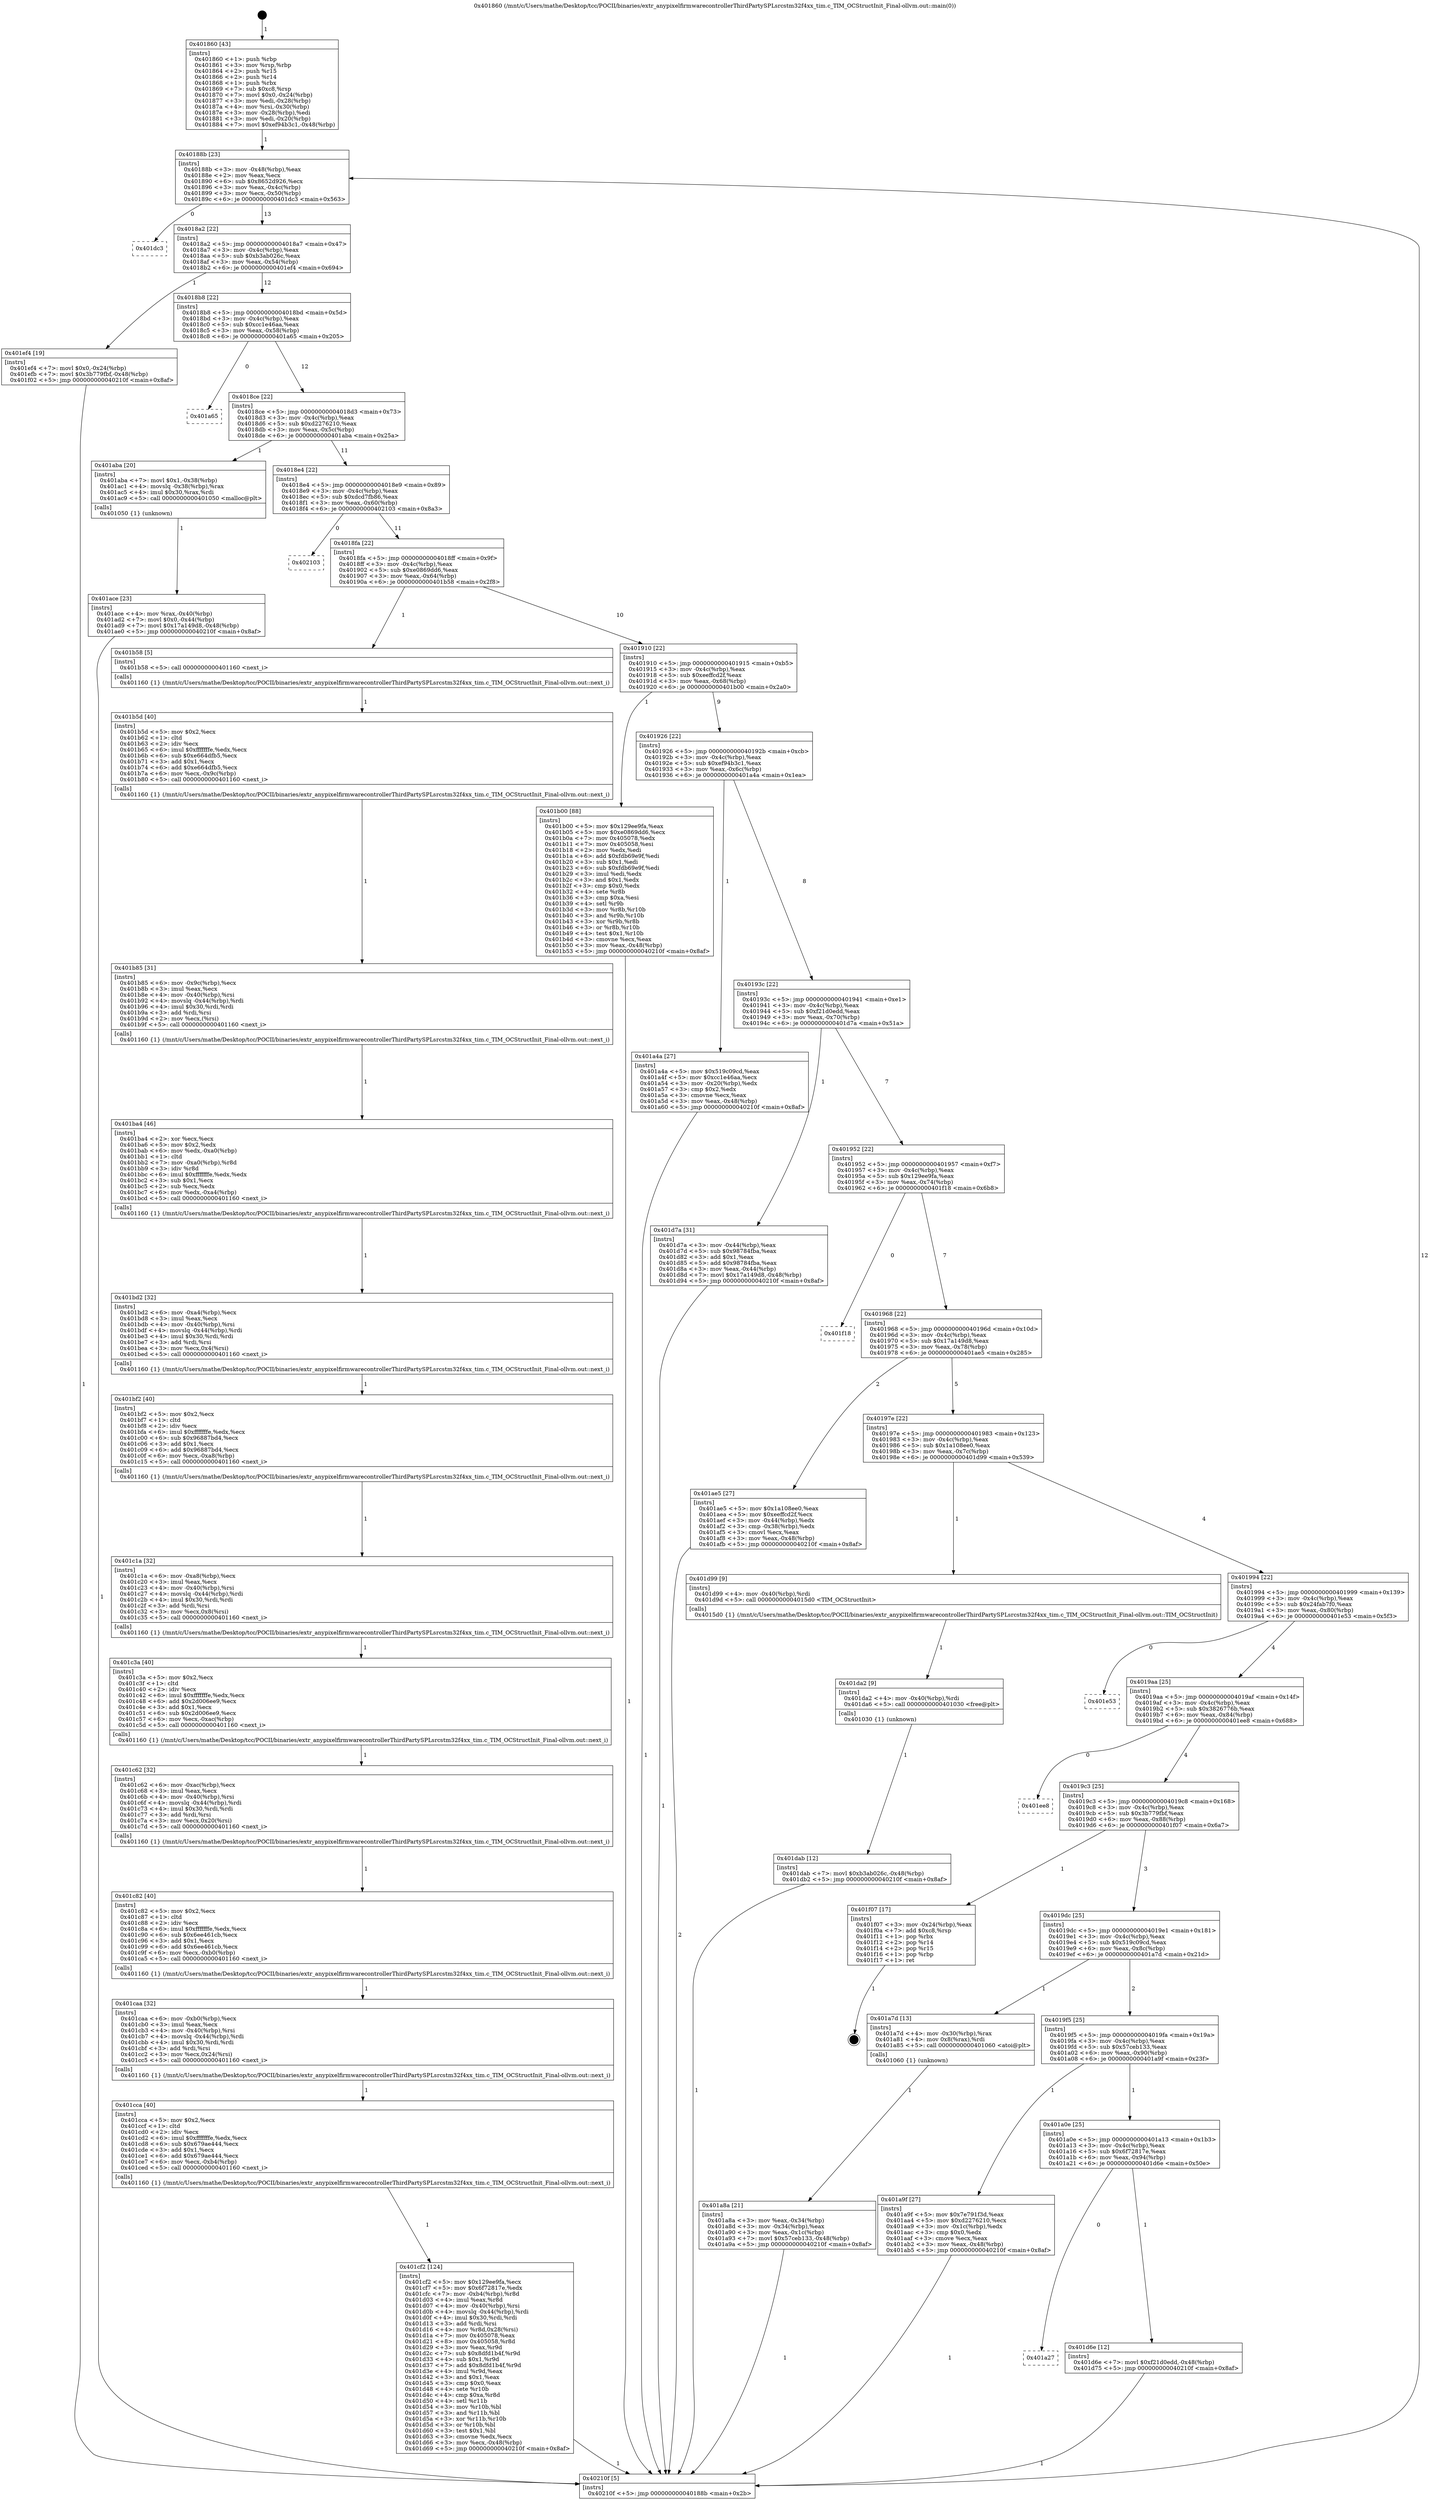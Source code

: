 digraph "0x401860" {
  label = "0x401860 (/mnt/c/Users/mathe/Desktop/tcc/POCII/binaries/extr_anypixelfirmwarecontrollerThirdPartySPLsrcstm32f4xx_tim.c_TIM_OCStructInit_Final-ollvm.out::main(0))"
  labelloc = "t"
  node[shape=record]

  Entry [label="",width=0.3,height=0.3,shape=circle,fillcolor=black,style=filled]
  "0x40188b" [label="{
     0x40188b [23]\l
     | [instrs]\l
     &nbsp;&nbsp;0x40188b \<+3\>: mov -0x48(%rbp),%eax\l
     &nbsp;&nbsp;0x40188e \<+2\>: mov %eax,%ecx\l
     &nbsp;&nbsp;0x401890 \<+6\>: sub $0x8652d926,%ecx\l
     &nbsp;&nbsp;0x401896 \<+3\>: mov %eax,-0x4c(%rbp)\l
     &nbsp;&nbsp;0x401899 \<+3\>: mov %ecx,-0x50(%rbp)\l
     &nbsp;&nbsp;0x40189c \<+6\>: je 0000000000401dc3 \<main+0x563\>\l
  }"]
  "0x401dc3" [label="{
     0x401dc3\l
  }", style=dashed]
  "0x4018a2" [label="{
     0x4018a2 [22]\l
     | [instrs]\l
     &nbsp;&nbsp;0x4018a2 \<+5\>: jmp 00000000004018a7 \<main+0x47\>\l
     &nbsp;&nbsp;0x4018a7 \<+3\>: mov -0x4c(%rbp),%eax\l
     &nbsp;&nbsp;0x4018aa \<+5\>: sub $0xb3ab026c,%eax\l
     &nbsp;&nbsp;0x4018af \<+3\>: mov %eax,-0x54(%rbp)\l
     &nbsp;&nbsp;0x4018b2 \<+6\>: je 0000000000401ef4 \<main+0x694\>\l
  }"]
  Exit [label="",width=0.3,height=0.3,shape=circle,fillcolor=black,style=filled,peripheries=2]
  "0x401ef4" [label="{
     0x401ef4 [19]\l
     | [instrs]\l
     &nbsp;&nbsp;0x401ef4 \<+7\>: movl $0x0,-0x24(%rbp)\l
     &nbsp;&nbsp;0x401efb \<+7\>: movl $0x3b779fbf,-0x48(%rbp)\l
     &nbsp;&nbsp;0x401f02 \<+5\>: jmp 000000000040210f \<main+0x8af\>\l
  }"]
  "0x4018b8" [label="{
     0x4018b8 [22]\l
     | [instrs]\l
     &nbsp;&nbsp;0x4018b8 \<+5\>: jmp 00000000004018bd \<main+0x5d\>\l
     &nbsp;&nbsp;0x4018bd \<+3\>: mov -0x4c(%rbp),%eax\l
     &nbsp;&nbsp;0x4018c0 \<+5\>: sub $0xcc1e46aa,%eax\l
     &nbsp;&nbsp;0x4018c5 \<+3\>: mov %eax,-0x58(%rbp)\l
     &nbsp;&nbsp;0x4018c8 \<+6\>: je 0000000000401a65 \<main+0x205\>\l
  }"]
  "0x401dab" [label="{
     0x401dab [12]\l
     | [instrs]\l
     &nbsp;&nbsp;0x401dab \<+7\>: movl $0xb3ab026c,-0x48(%rbp)\l
     &nbsp;&nbsp;0x401db2 \<+5\>: jmp 000000000040210f \<main+0x8af\>\l
  }"]
  "0x401a65" [label="{
     0x401a65\l
  }", style=dashed]
  "0x4018ce" [label="{
     0x4018ce [22]\l
     | [instrs]\l
     &nbsp;&nbsp;0x4018ce \<+5\>: jmp 00000000004018d3 \<main+0x73\>\l
     &nbsp;&nbsp;0x4018d3 \<+3\>: mov -0x4c(%rbp),%eax\l
     &nbsp;&nbsp;0x4018d6 \<+5\>: sub $0xd2276210,%eax\l
     &nbsp;&nbsp;0x4018db \<+3\>: mov %eax,-0x5c(%rbp)\l
     &nbsp;&nbsp;0x4018de \<+6\>: je 0000000000401aba \<main+0x25a\>\l
  }"]
  "0x401da2" [label="{
     0x401da2 [9]\l
     | [instrs]\l
     &nbsp;&nbsp;0x401da2 \<+4\>: mov -0x40(%rbp),%rdi\l
     &nbsp;&nbsp;0x401da6 \<+5\>: call 0000000000401030 \<free@plt\>\l
     | [calls]\l
     &nbsp;&nbsp;0x401030 \{1\} (unknown)\l
  }"]
  "0x401aba" [label="{
     0x401aba [20]\l
     | [instrs]\l
     &nbsp;&nbsp;0x401aba \<+7\>: movl $0x1,-0x38(%rbp)\l
     &nbsp;&nbsp;0x401ac1 \<+4\>: movslq -0x38(%rbp),%rax\l
     &nbsp;&nbsp;0x401ac5 \<+4\>: imul $0x30,%rax,%rdi\l
     &nbsp;&nbsp;0x401ac9 \<+5\>: call 0000000000401050 \<malloc@plt\>\l
     | [calls]\l
     &nbsp;&nbsp;0x401050 \{1\} (unknown)\l
  }"]
  "0x4018e4" [label="{
     0x4018e4 [22]\l
     | [instrs]\l
     &nbsp;&nbsp;0x4018e4 \<+5\>: jmp 00000000004018e9 \<main+0x89\>\l
     &nbsp;&nbsp;0x4018e9 \<+3\>: mov -0x4c(%rbp),%eax\l
     &nbsp;&nbsp;0x4018ec \<+5\>: sub $0xdcd7fb86,%eax\l
     &nbsp;&nbsp;0x4018f1 \<+3\>: mov %eax,-0x60(%rbp)\l
     &nbsp;&nbsp;0x4018f4 \<+6\>: je 0000000000402103 \<main+0x8a3\>\l
  }"]
  "0x401a27" [label="{
     0x401a27\l
  }", style=dashed]
  "0x402103" [label="{
     0x402103\l
  }", style=dashed]
  "0x4018fa" [label="{
     0x4018fa [22]\l
     | [instrs]\l
     &nbsp;&nbsp;0x4018fa \<+5\>: jmp 00000000004018ff \<main+0x9f\>\l
     &nbsp;&nbsp;0x4018ff \<+3\>: mov -0x4c(%rbp),%eax\l
     &nbsp;&nbsp;0x401902 \<+5\>: sub $0xe0869dd6,%eax\l
     &nbsp;&nbsp;0x401907 \<+3\>: mov %eax,-0x64(%rbp)\l
     &nbsp;&nbsp;0x40190a \<+6\>: je 0000000000401b58 \<main+0x2f8\>\l
  }"]
  "0x401d6e" [label="{
     0x401d6e [12]\l
     | [instrs]\l
     &nbsp;&nbsp;0x401d6e \<+7\>: movl $0xf21d0edd,-0x48(%rbp)\l
     &nbsp;&nbsp;0x401d75 \<+5\>: jmp 000000000040210f \<main+0x8af\>\l
  }"]
  "0x401b58" [label="{
     0x401b58 [5]\l
     | [instrs]\l
     &nbsp;&nbsp;0x401b58 \<+5\>: call 0000000000401160 \<next_i\>\l
     | [calls]\l
     &nbsp;&nbsp;0x401160 \{1\} (/mnt/c/Users/mathe/Desktop/tcc/POCII/binaries/extr_anypixelfirmwarecontrollerThirdPartySPLsrcstm32f4xx_tim.c_TIM_OCStructInit_Final-ollvm.out::next_i)\l
  }"]
  "0x401910" [label="{
     0x401910 [22]\l
     | [instrs]\l
     &nbsp;&nbsp;0x401910 \<+5\>: jmp 0000000000401915 \<main+0xb5\>\l
     &nbsp;&nbsp;0x401915 \<+3\>: mov -0x4c(%rbp),%eax\l
     &nbsp;&nbsp;0x401918 \<+5\>: sub $0xeeffcd2f,%eax\l
     &nbsp;&nbsp;0x40191d \<+3\>: mov %eax,-0x68(%rbp)\l
     &nbsp;&nbsp;0x401920 \<+6\>: je 0000000000401b00 \<main+0x2a0\>\l
  }"]
  "0x401cf2" [label="{
     0x401cf2 [124]\l
     | [instrs]\l
     &nbsp;&nbsp;0x401cf2 \<+5\>: mov $0x129ee9fa,%ecx\l
     &nbsp;&nbsp;0x401cf7 \<+5\>: mov $0x6f72817e,%edx\l
     &nbsp;&nbsp;0x401cfc \<+7\>: mov -0xb4(%rbp),%r8d\l
     &nbsp;&nbsp;0x401d03 \<+4\>: imul %eax,%r8d\l
     &nbsp;&nbsp;0x401d07 \<+4\>: mov -0x40(%rbp),%rsi\l
     &nbsp;&nbsp;0x401d0b \<+4\>: movslq -0x44(%rbp),%rdi\l
     &nbsp;&nbsp;0x401d0f \<+4\>: imul $0x30,%rdi,%rdi\l
     &nbsp;&nbsp;0x401d13 \<+3\>: add %rdi,%rsi\l
     &nbsp;&nbsp;0x401d16 \<+4\>: mov %r8d,0x28(%rsi)\l
     &nbsp;&nbsp;0x401d1a \<+7\>: mov 0x405078,%eax\l
     &nbsp;&nbsp;0x401d21 \<+8\>: mov 0x405058,%r8d\l
     &nbsp;&nbsp;0x401d29 \<+3\>: mov %eax,%r9d\l
     &nbsp;&nbsp;0x401d2c \<+7\>: sub $0x8dfd1b4f,%r9d\l
     &nbsp;&nbsp;0x401d33 \<+4\>: sub $0x1,%r9d\l
     &nbsp;&nbsp;0x401d37 \<+7\>: add $0x8dfd1b4f,%r9d\l
     &nbsp;&nbsp;0x401d3e \<+4\>: imul %r9d,%eax\l
     &nbsp;&nbsp;0x401d42 \<+3\>: and $0x1,%eax\l
     &nbsp;&nbsp;0x401d45 \<+3\>: cmp $0x0,%eax\l
     &nbsp;&nbsp;0x401d48 \<+4\>: sete %r10b\l
     &nbsp;&nbsp;0x401d4c \<+4\>: cmp $0xa,%r8d\l
     &nbsp;&nbsp;0x401d50 \<+4\>: setl %r11b\l
     &nbsp;&nbsp;0x401d54 \<+3\>: mov %r10b,%bl\l
     &nbsp;&nbsp;0x401d57 \<+3\>: and %r11b,%bl\l
     &nbsp;&nbsp;0x401d5a \<+3\>: xor %r11b,%r10b\l
     &nbsp;&nbsp;0x401d5d \<+3\>: or %r10b,%bl\l
     &nbsp;&nbsp;0x401d60 \<+3\>: test $0x1,%bl\l
     &nbsp;&nbsp;0x401d63 \<+3\>: cmovne %edx,%ecx\l
     &nbsp;&nbsp;0x401d66 \<+3\>: mov %ecx,-0x48(%rbp)\l
     &nbsp;&nbsp;0x401d69 \<+5\>: jmp 000000000040210f \<main+0x8af\>\l
  }"]
  "0x401b00" [label="{
     0x401b00 [88]\l
     | [instrs]\l
     &nbsp;&nbsp;0x401b00 \<+5\>: mov $0x129ee9fa,%eax\l
     &nbsp;&nbsp;0x401b05 \<+5\>: mov $0xe0869dd6,%ecx\l
     &nbsp;&nbsp;0x401b0a \<+7\>: mov 0x405078,%edx\l
     &nbsp;&nbsp;0x401b11 \<+7\>: mov 0x405058,%esi\l
     &nbsp;&nbsp;0x401b18 \<+2\>: mov %edx,%edi\l
     &nbsp;&nbsp;0x401b1a \<+6\>: add $0xfdb69e9f,%edi\l
     &nbsp;&nbsp;0x401b20 \<+3\>: sub $0x1,%edi\l
     &nbsp;&nbsp;0x401b23 \<+6\>: sub $0xfdb69e9f,%edi\l
     &nbsp;&nbsp;0x401b29 \<+3\>: imul %edi,%edx\l
     &nbsp;&nbsp;0x401b2c \<+3\>: and $0x1,%edx\l
     &nbsp;&nbsp;0x401b2f \<+3\>: cmp $0x0,%edx\l
     &nbsp;&nbsp;0x401b32 \<+4\>: sete %r8b\l
     &nbsp;&nbsp;0x401b36 \<+3\>: cmp $0xa,%esi\l
     &nbsp;&nbsp;0x401b39 \<+4\>: setl %r9b\l
     &nbsp;&nbsp;0x401b3d \<+3\>: mov %r8b,%r10b\l
     &nbsp;&nbsp;0x401b40 \<+3\>: and %r9b,%r10b\l
     &nbsp;&nbsp;0x401b43 \<+3\>: xor %r9b,%r8b\l
     &nbsp;&nbsp;0x401b46 \<+3\>: or %r8b,%r10b\l
     &nbsp;&nbsp;0x401b49 \<+4\>: test $0x1,%r10b\l
     &nbsp;&nbsp;0x401b4d \<+3\>: cmovne %ecx,%eax\l
     &nbsp;&nbsp;0x401b50 \<+3\>: mov %eax,-0x48(%rbp)\l
     &nbsp;&nbsp;0x401b53 \<+5\>: jmp 000000000040210f \<main+0x8af\>\l
  }"]
  "0x401926" [label="{
     0x401926 [22]\l
     | [instrs]\l
     &nbsp;&nbsp;0x401926 \<+5\>: jmp 000000000040192b \<main+0xcb\>\l
     &nbsp;&nbsp;0x40192b \<+3\>: mov -0x4c(%rbp),%eax\l
     &nbsp;&nbsp;0x40192e \<+5\>: sub $0xef94b3c1,%eax\l
     &nbsp;&nbsp;0x401933 \<+3\>: mov %eax,-0x6c(%rbp)\l
     &nbsp;&nbsp;0x401936 \<+6\>: je 0000000000401a4a \<main+0x1ea\>\l
  }"]
  "0x401cca" [label="{
     0x401cca [40]\l
     | [instrs]\l
     &nbsp;&nbsp;0x401cca \<+5\>: mov $0x2,%ecx\l
     &nbsp;&nbsp;0x401ccf \<+1\>: cltd\l
     &nbsp;&nbsp;0x401cd0 \<+2\>: idiv %ecx\l
     &nbsp;&nbsp;0x401cd2 \<+6\>: imul $0xfffffffe,%edx,%ecx\l
     &nbsp;&nbsp;0x401cd8 \<+6\>: sub $0x679ae444,%ecx\l
     &nbsp;&nbsp;0x401cde \<+3\>: add $0x1,%ecx\l
     &nbsp;&nbsp;0x401ce1 \<+6\>: add $0x679ae444,%ecx\l
     &nbsp;&nbsp;0x401ce7 \<+6\>: mov %ecx,-0xb4(%rbp)\l
     &nbsp;&nbsp;0x401ced \<+5\>: call 0000000000401160 \<next_i\>\l
     | [calls]\l
     &nbsp;&nbsp;0x401160 \{1\} (/mnt/c/Users/mathe/Desktop/tcc/POCII/binaries/extr_anypixelfirmwarecontrollerThirdPartySPLsrcstm32f4xx_tim.c_TIM_OCStructInit_Final-ollvm.out::next_i)\l
  }"]
  "0x401a4a" [label="{
     0x401a4a [27]\l
     | [instrs]\l
     &nbsp;&nbsp;0x401a4a \<+5\>: mov $0x519c09cd,%eax\l
     &nbsp;&nbsp;0x401a4f \<+5\>: mov $0xcc1e46aa,%ecx\l
     &nbsp;&nbsp;0x401a54 \<+3\>: mov -0x20(%rbp),%edx\l
     &nbsp;&nbsp;0x401a57 \<+3\>: cmp $0x2,%edx\l
     &nbsp;&nbsp;0x401a5a \<+3\>: cmovne %ecx,%eax\l
     &nbsp;&nbsp;0x401a5d \<+3\>: mov %eax,-0x48(%rbp)\l
     &nbsp;&nbsp;0x401a60 \<+5\>: jmp 000000000040210f \<main+0x8af\>\l
  }"]
  "0x40193c" [label="{
     0x40193c [22]\l
     | [instrs]\l
     &nbsp;&nbsp;0x40193c \<+5\>: jmp 0000000000401941 \<main+0xe1\>\l
     &nbsp;&nbsp;0x401941 \<+3\>: mov -0x4c(%rbp),%eax\l
     &nbsp;&nbsp;0x401944 \<+5\>: sub $0xf21d0edd,%eax\l
     &nbsp;&nbsp;0x401949 \<+3\>: mov %eax,-0x70(%rbp)\l
     &nbsp;&nbsp;0x40194c \<+6\>: je 0000000000401d7a \<main+0x51a\>\l
  }"]
  "0x40210f" [label="{
     0x40210f [5]\l
     | [instrs]\l
     &nbsp;&nbsp;0x40210f \<+5\>: jmp 000000000040188b \<main+0x2b\>\l
  }"]
  "0x401860" [label="{
     0x401860 [43]\l
     | [instrs]\l
     &nbsp;&nbsp;0x401860 \<+1\>: push %rbp\l
     &nbsp;&nbsp;0x401861 \<+3\>: mov %rsp,%rbp\l
     &nbsp;&nbsp;0x401864 \<+2\>: push %r15\l
     &nbsp;&nbsp;0x401866 \<+2\>: push %r14\l
     &nbsp;&nbsp;0x401868 \<+1\>: push %rbx\l
     &nbsp;&nbsp;0x401869 \<+7\>: sub $0xc8,%rsp\l
     &nbsp;&nbsp;0x401870 \<+7\>: movl $0x0,-0x24(%rbp)\l
     &nbsp;&nbsp;0x401877 \<+3\>: mov %edi,-0x28(%rbp)\l
     &nbsp;&nbsp;0x40187a \<+4\>: mov %rsi,-0x30(%rbp)\l
     &nbsp;&nbsp;0x40187e \<+3\>: mov -0x28(%rbp),%edi\l
     &nbsp;&nbsp;0x401881 \<+3\>: mov %edi,-0x20(%rbp)\l
     &nbsp;&nbsp;0x401884 \<+7\>: movl $0xef94b3c1,-0x48(%rbp)\l
  }"]
  "0x401caa" [label="{
     0x401caa [32]\l
     | [instrs]\l
     &nbsp;&nbsp;0x401caa \<+6\>: mov -0xb0(%rbp),%ecx\l
     &nbsp;&nbsp;0x401cb0 \<+3\>: imul %eax,%ecx\l
     &nbsp;&nbsp;0x401cb3 \<+4\>: mov -0x40(%rbp),%rsi\l
     &nbsp;&nbsp;0x401cb7 \<+4\>: movslq -0x44(%rbp),%rdi\l
     &nbsp;&nbsp;0x401cbb \<+4\>: imul $0x30,%rdi,%rdi\l
     &nbsp;&nbsp;0x401cbf \<+3\>: add %rdi,%rsi\l
     &nbsp;&nbsp;0x401cc2 \<+3\>: mov %ecx,0x24(%rsi)\l
     &nbsp;&nbsp;0x401cc5 \<+5\>: call 0000000000401160 \<next_i\>\l
     | [calls]\l
     &nbsp;&nbsp;0x401160 \{1\} (/mnt/c/Users/mathe/Desktop/tcc/POCII/binaries/extr_anypixelfirmwarecontrollerThirdPartySPLsrcstm32f4xx_tim.c_TIM_OCStructInit_Final-ollvm.out::next_i)\l
  }"]
  "0x401d7a" [label="{
     0x401d7a [31]\l
     | [instrs]\l
     &nbsp;&nbsp;0x401d7a \<+3\>: mov -0x44(%rbp),%eax\l
     &nbsp;&nbsp;0x401d7d \<+5\>: sub $0x98784fba,%eax\l
     &nbsp;&nbsp;0x401d82 \<+3\>: add $0x1,%eax\l
     &nbsp;&nbsp;0x401d85 \<+5\>: add $0x98784fba,%eax\l
     &nbsp;&nbsp;0x401d8a \<+3\>: mov %eax,-0x44(%rbp)\l
     &nbsp;&nbsp;0x401d8d \<+7\>: movl $0x17a149d8,-0x48(%rbp)\l
     &nbsp;&nbsp;0x401d94 \<+5\>: jmp 000000000040210f \<main+0x8af\>\l
  }"]
  "0x401952" [label="{
     0x401952 [22]\l
     | [instrs]\l
     &nbsp;&nbsp;0x401952 \<+5\>: jmp 0000000000401957 \<main+0xf7\>\l
     &nbsp;&nbsp;0x401957 \<+3\>: mov -0x4c(%rbp),%eax\l
     &nbsp;&nbsp;0x40195a \<+5\>: sub $0x129ee9fa,%eax\l
     &nbsp;&nbsp;0x40195f \<+3\>: mov %eax,-0x74(%rbp)\l
     &nbsp;&nbsp;0x401962 \<+6\>: je 0000000000401f18 \<main+0x6b8\>\l
  }"]
  "0x401c82" [label="{
     0x401c82 [40]\l
     | [instrs]\l
     &nbsp;&nbsp;0x401c82 \<+5\>: mov $0x2,%ecx\l
     &nbsp;&nbsp;0x401c87 \<+1\>: cltd\l
     &nbsp;&nbsp;0x401c88 \<+2\>: idiv %ecx\l
     &nbsp;&nbsp;0x401c8a \<+6\>: imul $0xfffffffe,%edx,%ecx\l
     &nbsp;&nbsp;0x401c90 \<+6\>: sub $0x6ee461cb,%ecx\l
     &nbsp;&nbsp;0x401c96 \<+3\>: add $0x1,%ecx\l
     &nbsp;&nbsp;0x401c99 \<+6\>: add $0x6ee461cb,%ecx\l
     &nbsp;&nbsp;0x401c9f \<+6\>: mov %ecx,-0xb0(%rbp)\l
     &nbsp;&nbsp;0x401ca5 \<+5\>: call 0000000000401160 \<next_i\>\l
     | [calls]\l
     &nbsp;&nbsp;0x401160 \{1\} (/mnt/c/Users/mathe/Desktop/tcc/POCII/binaries/extr_anypixelfirmwarecontrollerThirdPartySPLsrcstm32f4xx_tim.c_TIM_OCStructInit_Final-ollvm.out::next_i)\l
  }"]
  "0x401f18" [label="{
     0x401f18\l
  }", style=dashed]
  "0x401968" [label="{
     0x401968 [22]\l
     | [instrs]\l
     &nbsp;&nbsp;0x401968 \<+5\>: jmp 000000000040196d \<main+0x10d\>\l
     &nbsp;&nbsp;0x40196d \<+3\>: mov -0x4c(%rbp),%eax\l
     &nbsp;&nbsp;0x401970 \<+5\>: sub $0x17a149d8,%eax\l
     &nbsp;&nbsp;0x401975 \<+3\>: mov %eax,-0x78(%rbp)\l
     &nbsp;&nbsp;0x401978 \<+6\>: je 0000000000401ae5 \<main+0x285\>\l
  }"]
  "0x401c62" [label="{
     0x401c62 [32]\l
     | [instrs]\l
     &nbsp;&nbsp;0x401c62 \<+6\>: mov -0xac(%rbp),%ecx\l
     &nbsp;&nbsp;0x401c68 \<+3\>: imul %eax,%ecx\l
     &nbsp;&nbsp;0x401c6b \<+4\>: mov -0x40(%rbp),%rsi\l
     &nbsp;&nbsp;0x401c6f \<+4\>: movslq -0x44(%rbp),%rdi\l
     &nbsp;&nbsp;0x401c73 \<+4\>: imul $0x30,%rdi,%rdi\l
     &nbsp;&nbsp;0x401c77 \<+3\>: add %rdi,%rsi\l
     &nbsp;&nbsp;0x401c7a \<+3\>: mov %ecx,0x20(%rsi)\l
     &nbsp;&nbsp;0x401c7d \<+5\>: call 0000000000401160 \<next_i\>\l
     | [calls]\l
     &nbsp;&nbsp;0x401160 \{1\} (/mnt/c/Users/mathe/Desktop/tcc/POCII/binaries/extr_anypixelfirmwarecontrollerThirdPartySPLsrcstm32f4xx_tim.c_TIM_OCStructInit_Final-ollvm.out::next_i)\l
  }"]
  "0x401ae5" [label="{
     0x401ae5 [27]\l
     | [instrs]\l
     &nbsp;&nbsp;0x401ae5 \<+5\>: mov $0x1a108ee0,%eax\l
     &nbsp;&nbsp;0x401aea \<+5\>: mov $0xeeffcd2f,%ecx\l
     &nbsp;&nbsp;0x401aef \<+3\>: mov -0x44(%rbp),%edx\l
     &nbsp;&nbsp;0x401af2 \<+3\>: cmp -0x38(%rbp),%edx\l
     &nbsp;&nbsp;0x401af5 \<+3\>: cmovl %ecx,%eax\l
     &nbsp;&nbsp;0x401af8 \<+3\>: mov %eax,-0x48(%rbp)\l
     &nbsp;&nbsp;0x401afb \<+5\>: jmp 000000000040210f \<main+0x8af\>\l
  }"]
  "0x40197e" [label="{
     0x40197e [22]\l
     | [instrs]\l
     &nbsp;&nbsp;0x40197e \<+5\>: jmp 0000000000401983 \<main+0x123\>\l
     &nbsp;&nbsp;0x401983 \<+3\>: mov -0x4c(%rbp),%eax\l
     &nbsp;&nbsp;0x401986 \<+5\>: sub $0x1a108ee0,%eax\l
     &nbsp;&nbsp;0x40198b \<+3\>: mov %eax,-0x7c(%rbp)\l
     &nbsp;&nbsp;0x40198e \<+6\>: je 0000000000401d99 \<main+0x539\>\l
  }"]
  "0x401c3a" [label="{
     0x401c3a [40]\l
     | [instrs]\l
     &nbsp;&nbsp;0x401c3a \<+5\>: mov $0x2,%ecx\l
     &nbsp;&nbsp;0x401c3f \<+1\>: cltd\l
     &nbsp;&nbsp;0x401c40 \<+2\>: idiv %ecx\l
     &nbsp;&nbsp;0x401c42 \<+6\>: imul $0xfffffffe,%edx,%ecx\l
     &nbsp;&nbsp;0x401c48 \<+6\>: add $0x2d006ee9,%ecx\l
     &nbsp;&nbsp;0x401c4e \<+3\>: add $0x1,%ecx\l
     &nbsp;&nbsp;0x401c51 \<+6\>: sub $0x2d006ee9,%ecx\l
     &nbsp;&nbsp;0x401c57 \<+6\>: mov %ecx,-0xac(%rbp)\l
     &nbsp;&nbsp;0x401c5d \<+5\>: call 0000000000401160 \<next_i\>\l
     | [calls]\l
     &nbsp;&nbsp;0x401160 \{1\} (/mnt/c/Users/mathe/Desktop/tcc/POCII/binaries/extr_anypixelfirmwarecontrollerThirdPartySPLsrcstm32f4xx_tim.c_TIM_OCStructInit_Final-ollvm.out::next_i)\l
  }"]
  "0x401d99" [label="{
     0x401d99 [9]\l
     | [instrs]\l
     &nbsp;&nbsp;0x401d99 \<+4\>: mov -0x40(%rbp),%rdi\l
     &nbsp;&nbsp;0x401d9d \<+5\>: call 00000000004015d0 \<TIM_OCStructInit\>\l
     | [calls]\l
     &nbsp;&nbsp;0x4015d0 \{1\} (/mnt/c/Users/mathe/Desktop/tcc/POCII/binaries/extr_anypixelfirmwarecontrollerThirdPartySPLsrcstm32f4xx_tim.c_TIM_OCStructInit_Final-ollvm.out::TIM_OCStructInit)\l
  }"]
  "0x401994" [label="{
     0x401994 [22]\l
     | [instrs]\l
     &nbsp;&nbsp;0x401994 \<+5\>: jmp 0000000000401999 \<main+0x139\>\l
     &nbsp;&nbsp;0x401999 \<+3\>: mov -0x4c(%rbp),%eax\l
     &nbsp;&nbsp;0x40199c \<+5\>: sub $0x24fab7f0,%eax\l
     &nbsp;&nbsp;0x4019a1 \<+3\>: mov %eax,-0x80(%rbp)\l
     &nbsp;&nbsp;0x4019a4 \<+6\>: je 0000000000401e53 \<main+0x5f3\>\l
  }"]
  "0x401c1a" [label="{
     0x401c1a [32]\l
     | [instrs]\l
     &nbsp;&nbsp;0x401c1a \<+6\>: mov -0xa8(%rbp),%ecx\l
     &nbsp;&nbsp;0x401c20 \<+3\>: imul %eax,%ecx\l
     &nbsp;&nbsp;0x401c23 \<+4\>: mov -0x40(%rbp),%rsi\l
     &nbsp;&nbsp;0x401c27 \<+4\>: movslq -0x44(%rbp),%rdi\l
     &nbsp;&nbsp;0x401c2b \<+4\>: imul $0x30,%rdi,%rdi\l
     &nbsp;&nbsp;0x401c2f \<+3\>: add %rdi,%rsi\l
     &nbsp;&nbsp;0x401c32 \<+3\>: mov %ecx,0x8(%rsi)\l
     &nbsp;&nbsp;0x401c35 \<+5\>: call 0000000000401160 \<next_i\>\l
     | [calls]\l
     &nbsp;&nbsp;0x401160 \{1\} (/mnt/c/Users/mathe/Desktop/tcc/POCII/binaries/extr_anypixelfirmwarecontrollerThirdPartySPLsrcstm32f4xx_tim.c_TIM_OCStructInit_Final-ollvm.out::next_i)\l
  }"]
  "0x401e53" [label="{
     0x401e53\l
  }", style=dashed]
  "0x4019aa" [label="{
     0x4019aa [25]\l
     | [instrs]\l
     &nbsp;&nbsp;0x4019aa \<+5\>: jmp 00000000004019af \<main+0x14f\>\l
     &nbsp;&nbsp;0x4019af \<+3\>: mov -0x4c(%rbp),%eax\l
     &nbsp;&nbsp;0x4019b2 \<+5\>: sub $0x3826776b,%eax\l
     &nbsp;&nbsp;0x4019b7 \<+6\>: mov %eax,-0x84(%rbp)\l
     &nbsp;&nbsp;0x4019bd \<+6\>: je 0000000000401ee8 \<main+0x688\>\l
  }"]
  "0x401bf2" [label="{
     0x401bf2 [40]\l
     | [instrs]\l
     &nbsp;&nbsp;0x401bf2 \<+5\>: mov $0x2,%ecx\l
     &nbsp;&nbsp;0x401bf7 \<+1\>: cltd\l
     &nbsp;&nbsp;0x401bf8 \<+2\>: idiv %ecx\l
     &nbsp;&nbsp;0x401bfa \<+6\>: imul $0xfffffffe,%edx,%ecx\l
     &nbsp;&nbsp;0x401c00 \<+6\>: sub $0x96887bd4,%ecx\l
     &nbsp;&nbsp;0x401c06 \<+3\>: add $0x1,%ecx\l
     &nbsp;&nbsp;0x401c09 \<+6\>: add $0x96887bd4,%ecx\l
     &nbsp;&nbsp;0x401c0f \<+6\>: mov %ecx,-0xa8(%rbp)\l
     &nbsp;&nbsp;0x401c15 \<+5\>: call 0000000000401160 \<next_i\>\l
     | [calls]\l
     &nbsp;&nbsp;0x401160 \{1\} (/mnt/c/Users/mathe/Desktop/tcc/POCII/binaries/extr_anypixelfirmwarecontrollerThirdPartySPLsrcstm32f4xx_tim.c_TIM_OCStructInit_Final-ollvm.out::next_i)\l
  }"]
  "0x401ee8" [label="{
     0x401ee8\l
  }", style=dashed]
  "0x4019c3" [label="{
     0x4019c3 [25]\l
     | [instrs]\l
     &nbsp;&nbsp;0x4019c3 \<+5\>: jmp 00000000004019c8 \<main+0x168\>\l
     &nbsp;&nbsp;0x4019c8 \<+3\>: mov -0x4c(%rbp),%eax\l
     &nbsp;&nbsp;0x4019cb \<+5\>: sub $0x3b779fbf,%eax\l
     &nbsp;&nbsp;0x4019d0 \<+6\>: mov %eax,-0x88(%rbp)\l
     &nbsp;&nbsp;0x4019d6 \<+6\>: je 0000000000401f07 \<main+0x6a7\>\l
  }"]
  "0x401bd2" [label="{
     0x401bd2 [32]\l
     | [instrs]\l
     &nbsp;&nbsp;0x401bd2 \<+6\>: mov -0xa4(%rbp),%ecx\l
     &nbsp;&nbsp;0x401bd8 \<+3\>: imul %eax,%ecx\l
     &nbsp;&nbsp;0x401bdb \<+4\>: mov -0x40(%rbp),%rsi\l
     &nbsp;&nbsp;0x401bdf \<+4\>: movslq -0x44(%rbp),%rdi\l
     &nbsp;&nbsp;0x401be3 \<+4\>: imul $0x30,%rdi,%rdi\l
     &nbsp;&nbsp;0x401be7 \<+3\>: add %rdi,%rsi\l
     &nbsp;&nbsp;0x401bea \<+3\>: mov %ecx,0x4(%rsi)\l
     &nbsp;&nbsp;0x401bed \<+5\>: call 0000000000401160 \<next_i\>\l
     | [calls]\l
     &nbsp;&nbsp;0x401160 \{1\} (/mnt/c/Users/mathe/Desktop/tcc/POCII/binaries/extr_anypixelfirmwarecontrollerThirdPartySPLsrcstm32f4xx_tim.c_TIM_OCStructInit_Final-ollvm.out::next_i)\l
  }"]
  "0x401f07" [label="{
     0x401f07 [17]\l
     | [instrs]\l
     &nbsp;&nbsp;0x401f07 \<+3\>: mov -0x24(%rbp),%eax\l
     &nbsp;&nbsp;0x401f0a \<+7\>: add $0xc8,%rsp\l
     &nbsp;&nbsp;0x401f11 \<+1\>: pop %rbx\l
     &nbsp;&nbsp;0x401f12 \<+2\>: pop %r14\l
     &nbsp;&nbsp;0x401f14 \<+2\>: pop %r15\l
     &nbsp;&nbsp;0x401f16 \<+1\>: pop %rbp\l
     &nbsp;&nbsp;0x401f17 \<+1\>: ret\l
  }"]
  "0x4019dc" [label="{
     0x4019dc [25]\l
     | [instrs]\l
     &nbsp;&nbsp;0x4019dc \<+5\>: jmp 00000000004019e1 \<main+0x181\>\l
     &nbsp;&nbsp;0x4019e1 \<+3\>: mov -0x4c(%rbp),%eax\l
     &nbsp;&nbsp;0x4019e4 \<+5\>: sub $0x519c09cd,%eax\l
     &nbsp;&nbsp;0x4019e9 \<+6\>: mov %eax,-0x8c(%rbp)\l
     &nbsp;&nbsp;0x4019ef \<+6\>: je 0000000000401a7d \<main+0x21d\>\l
  }"]
  "0x401ba4" [label="{
     0x401ba4 [46]\l
     | [instrs]\l
     &nbsp;&nbsp;0x401ba4 \<+2\>: xor %ecx,%ecx\l
     &nbsp;&nbsp;0x401ba6 \<+5\>: mov $0x2,%edx\l
     &nbsp;&nbsp;0x401bab \<+6\>: mov %edx,-0xa0(%rbp)\l
     &nbsp;&nbsp;0x401bb1 \<+1\>: cltd\l
     &nbsp;&nbsp;0x401bb2 \<+7\>: mov -0xa0(%rbp),%r8d\l
     &nbsp;&nbsp;0x401bb9 \<+3\>: idiv %r8d\l
     &nbsp;&nbsp;0x401bbc \<+6\>: imul $0xfffffffe,%edx,%edx\l
     &nbsp;&nbsp;0x401bc2 \<+3\>: sub $0x1,%ecx\l
     &nbsp;&nbsp;0x401bc5 \<+2\>: sub %ecx,%edx\l
     &nbsp;&nbsp;0x401bc7 \<+6\>: mov %edx,-0xa4(%rbp)\l
     &nbsp;&nbsp;0x401bcd \<+5\>: call 0000000000401160 \<next_i\>\l
     | [calls]\l
     &nbsp;&nbsp;0x401160 \{1\} (/mnt/c/Users/mathe/Desktop/tcc/POCII/binaries/extr_anypixelfirmwarecontrollerThirdPartySPLsrcstm32f4xx_tim.c_TIM_OCStructInit_Final-ollvm.out::next_i)\l
  }"]
  "0x401a7d" [label="{
     0x401a7d [13]\l
     | [instrs]\l
     &nbsp;&nbsp;0x401a7d \<+4\>: mov -0x30(%rbp),%rax\l
     &nbsp;&nbsp;0x401a81 \<+4\>: mov 0x8(%rax),%rdi\l
     &nbsp;&nbsp;0x401a85 \<+5\>: call 0000000000401060 \<atoi@plt\>\l
     | [calls]\l
     &nbsp;&nbsp;0x401060 \{1\} (unknown)\l
  }"]
  "0x4019f5" [label="{
     0x4019f5 [25]\l
     | [instrs]\l
     &nbsp;&nbsp;0x4019f5 \<+5\>: jmp 00000000004019fa \<main+0x19a\>\l
     &nbsp;&nbsp;0x4019fa \<+3\>: mov -0x4c(%rbp),%eax\l
     &nbsp;&nbsp;0x4019fd \<+5\>: sub $0x57ceb133,%eax\l
     &nbsp;&nbsp;0x401a02 \<+6\>: mov %eax,-0x90(%rbp)\l
     &nbsp;&nbsp;0x401a08 \<+6\>: je 0000000000401a9f \<main+0x23f\>\l
  }"]
  "0x401a8a" [label="{
     0x401a8a [21]\l
     | [instrs]\l
     &nbsp;&nbsp;0x401a8a \<+3\>: mov %eax,-0x34(%rbp)\l
     &nbsp;&nbsp;0x401a8d \<+3\>: mov -0x34(%rbp),%eax\l
     &nbsp;&nbsp;0x401a90 \<+3\>: mov %eax,-0x1c(%rbp)\l
     &nbsp;&nbsp;0x401a93 \<+7\>: movl $0x57ceb133,-0x48(%rbp)\l
     &nbsp;&nbsp;0x401a9a \<+5\>: jmp 000000000040210f \<main+0x8af\>\l
  }"]
  "0x401b85" [label="{
     0x401b85 [31]\l
     | [instrs]\l
     &nbsp;&nbsp;0x401b85 \<+6\>: mov -0x9c(%rbp),%ecx\l
     &nbsp;&nbsp;0x401b8b \<+3\>: imul %eax,%ecx\l
     &nbsp;&nbsp;0x401b8e \<+4\>: mov -0x40(%rbp),%rsi\l
     &nbsp;&nbsp;0x401b92 \<+4\>: movslq -0x44(%rbp),%rdi\l
     &nbsp;&nbsp;0x401b96 \<+4\>: imul $0x30,%rdi,%rdi\l
     &nbsp;&nbsp;0x401b9a \<+3\>: add %rdi,%rsi\l
     &nbsp;&nbsp;0x401b9d \<+2\>: mov %ecx,(%rsi)\l
     &nbsp;&nbsp;0x401b9f \<+5\>: call 0000000000401160 \<next_i\>\l
     | [calls]\l
     &nbsp;&nbsp;0x401160 \{1\} (/mnt/c/Users/mathe/Desktop/tcc/POCII/binaries/extr_anypixelfirmwarecontrollerThirdPartySPLsrcstm32f4xx_tim.c_TIM_OCStructInit_Final-ollvm.out::next_i)\l
  }"]
  "0x401a9f" [label="{
     0x401a9f [27]\l
     | [instrs]\l
     &nbsp;&nbsp;0x401a9f \<+5\>: mov $0x7e791f3d,%eax\l
     &nbsp;&nbsp;0x401aa4 \<+5\>: mov $0xd2276210,%ecx\l
     &nbsp;&nbsp;0x401aa9 \<+3\>: mov -0x1c(%rbp),%edx\l
     &nbsp;&nbsp;0x401aac \<+3\>: cmp $0x0,%edx\l
     &nbsp;&nbsp;0x401aaf \<+3\>: cmove %ecx,%eax\l
     &nbsp;&nbsp;0x401ab2 \<+3\>: mov %eax,-0x48(%rbp)\l
     &nbsp;&nbsp;0x401ab5 \<+5\>: jmp 000000000040210f \<main+0x8af\>\l
  }"]
  "0x401a0e" [label="{
     0x401a0e [25]\l
     | [instrs]\l
     &nbsp;&nbsp;0x401a0e \<+5\>: jmp 0000000000401a13 \<main+0x1b3\>\l
     &nbsp;&nbsp;0x401a13 \<+3\>: mov -0x4c(%rbp),%eax\l
     &nbsp;&nbsp;0x401a16 \<+5\>: sub $0x6f72817e,%eax\l
     &nbsp;&nbsp;0x401a1b \<+6\>: mov %eax,-0x94(%rbp)\l
     &nbsp;&nbsp;0x401a21 \<+6\>: je 0000000000401d6e \<main+0x50e\>\l
  }"]
  "0x401ace" [label="{
     0x401ace [23]\l
     | [instrs]\l
     &nbsp;&nbsp;0x401ace \<+4\>: mov %rax,-0x40(%rbp)\l
     &nbsp;&nbsp;0x401ad2 \<+7\>: movl $0x0,-0x44(%rbp)\l
     &nbsp;&nbsp;0x401ad9 \<+7\>: movl $0x17a149d8,-0x48(%rbp)\l
     &nbsp;&nbsp;0x401ae0 \<+5\>: jmp 000000000040210f \<main+0x8af\>\l
  }"]
  "0x401b5d" [label="{
     0x401b5d [40]\l
     | [instrs]\l
     &nbsp;&nbsp;0x401b5d \<+5\>: mov $0x2,%ecx\l
     &nbsp;&nbsp;0x401b62 \<+1\>: cltd\l
     &nbsp;&nbsp;0x401b63 \<+2\>: idiv %ecx\l
     &nbsp;&nbsp;0x401b65 \<+6\>: imul $0xfffffffe,%edx,%ecx\l
     &nbsp;&nbsp;0x401b6b \<+6\>: sub $0xe664dfb5,%ecx\l
     &nbsp;&nbsp;0x401b71 \<+3\>: add $0x1,%ecx\l
     &nbsp;&nbsp;0x401b74 \<+6\>: add $0xe664dfb5,%ecx\l
     &nbsp;&nbsp;0x401b7a \<+6\>: mov %ecx,-0x9c(%rbp)\l
     &nbsp;&nbsp;0x401b80 \<+5\>: call 0000000000401160 \<next_i\>\l
     | [calls]\l
     &nbsp;&nbsp;0x401160 \{1\} (/mnt/c/Users/mathe/Desktop/tcc/POCII/binaries/extr_anypixelfirmwarecontrollerThirdPartySPLsrcstm32f4xx_tim.c_TIM_OCStructInit_Final-ollvm.out::next_i)\l
  }"]
  Entry -> "0x401860" [label=" 1"]
  "0x40188b" -> "0x401dc3" [label=" 0"]
  "0x40188b" -> "0x4018a2" [label=" 13"]
  "0x401f07" -> Exit [label=" 1"]
  "0x4018a2" -> "0x401ef4" [label=" 1"]
  "0x4018a2" -> "0x4018b8" [label=" 12"]
  "0x401ef4" -> "0x40210f" [label=" 1"]
  "0x4018b8" -> "0x401a65" [label=" 0"]
  "0x4018b8" -> "0x4018ce" [label=" 12"]
  "0x401dab" -> "0x40210f" [label=" 1"]
  "0x4018ce" -> "0x401aba" [label=" 1"]
  "0x4018ce" -> "0x4018e4" [label=" 11"]
  "0x401da2" -> "0x401dab" [label=" 1"]
  "0x4018e4" -> "0x402103" [label=" 0"]
  "0x4018e4" -> "0x4018fa" [label=" 11"]
  "0x401d99" -> "0x401da2" [label=" 1"]
  "0x4018fa" -> "0x401b58" [label=" 1"]
  "0x4018fa" -> "0x401910" [label=" 10"]
  "0x401d7a" -> "0x40210f" [label=" 1"]
  "0x401910" -> "0x401b00" [label=" 1"]
  "0x401910" -> "0x401926" [label=" 9"]
  "0x401a0e" -> "0x401a27" [label=" 0"]
  "0x401926" -> "0x401a4a" [label=" 1"]
  "0x401926" -> "0x40193c" [label=" 8"]
  "0x401a4a" -> "0x40210f" [label=" 1"]
  "0x401860" -> "0x40188b" [label=" 1"]
  "0x40210f" -> "0x40188b" [label=" 12"]
  "0x401a0e" -> "0x401d6e" [label=" 1"]
  "0x40193c" -> "0x401d7a" [label=" 1"]
  "0x40193c" -> "0x401952" [label=" 7"]
  "0x401d6e" -> "0x40210f" [label=" 1"]
  "0x401952" -> "0x401f18" [label=" 0"]
  "0x401952" -> "0x401968" [label=" 7"]
  "0x401cf2" -> "0x40210f" [label=" 1"]
  "0x401968" -> "0x401ae5" [label=" 2"]
  "0x401968" -> "0x40197e" [label=" 5"]
  "0x401cca" -> "0x401cf2" [label=" 1"]
  "0x40197e" -> "0x401d99" [label=" 1"]
  "0x40197e" -> "0x401994" [label=" 4"]
  "0x401caa" -> "0x401cca" [label=" 1"]
  "0x401994" -> "0x401e53" [label=" 0"]
  "0x401994" -> "0x4019aa" [label=" 4"]
  "0x401c82" -> "0x401caa" [label=" 1"]
  "0x4019aa" -> "0x401ee8" [label=" 0"]
  "0x4019aa" -> "0x4019c3" [label=" 4"]
  "0x401c62" -> "0x401c82" [label=" 1"]
  "0x4019c3" -> "0x401f07" [label=" 1"]
  "0x4019c3" -> "0x4019dc" [label=" 3"]
  "0x401c3a" -> "0x401c62" [label=" 1"]
  "0x4019dc" -> "0x401a7d" [label=" 1"]
  "0x4019dc" -> "0x4019f5" [label=" 2"]
  "0x401a7d" -> "0x401a8a" [label=" 1"]
  "0x401a8a" -> "0x40210f" [label=" 1"]
  "0x401c1a" -> "0x401c3a" [label=" 1"]
  "0x4019f5" -> "0x401a9f" [label=" 1"]
  "0x4019f5" -> "0x401a0e" [label=" 1"]
  "0x401a9f" -> "0x40210f" [label=" 1"]
  "0x401aba" -> "0x401ace" [label=" 1"]
  "0x401ace" -> "0x40210f" [label=" 1"]
  "0x401ae5" -> "0x40210f" [label=" 2"]
  "0x401b00" -> "0x40210f" [label=" 1"]
  "0x401b58" -> "0x401b5d" [label=" 1"]
  "0x401b5d" -> "0x401b85" [label=" 1"]
  "0x401b85" -> "0x401ba4" [label=" 1"]
  "0x401ba4" -> "0x401bd2" [label=" 1"]
  "0x401bd2" -> "0x401bf2" [label=" 1"]
  "0x401bf2" -> "0x401c1a" [label=" 1"]
}
